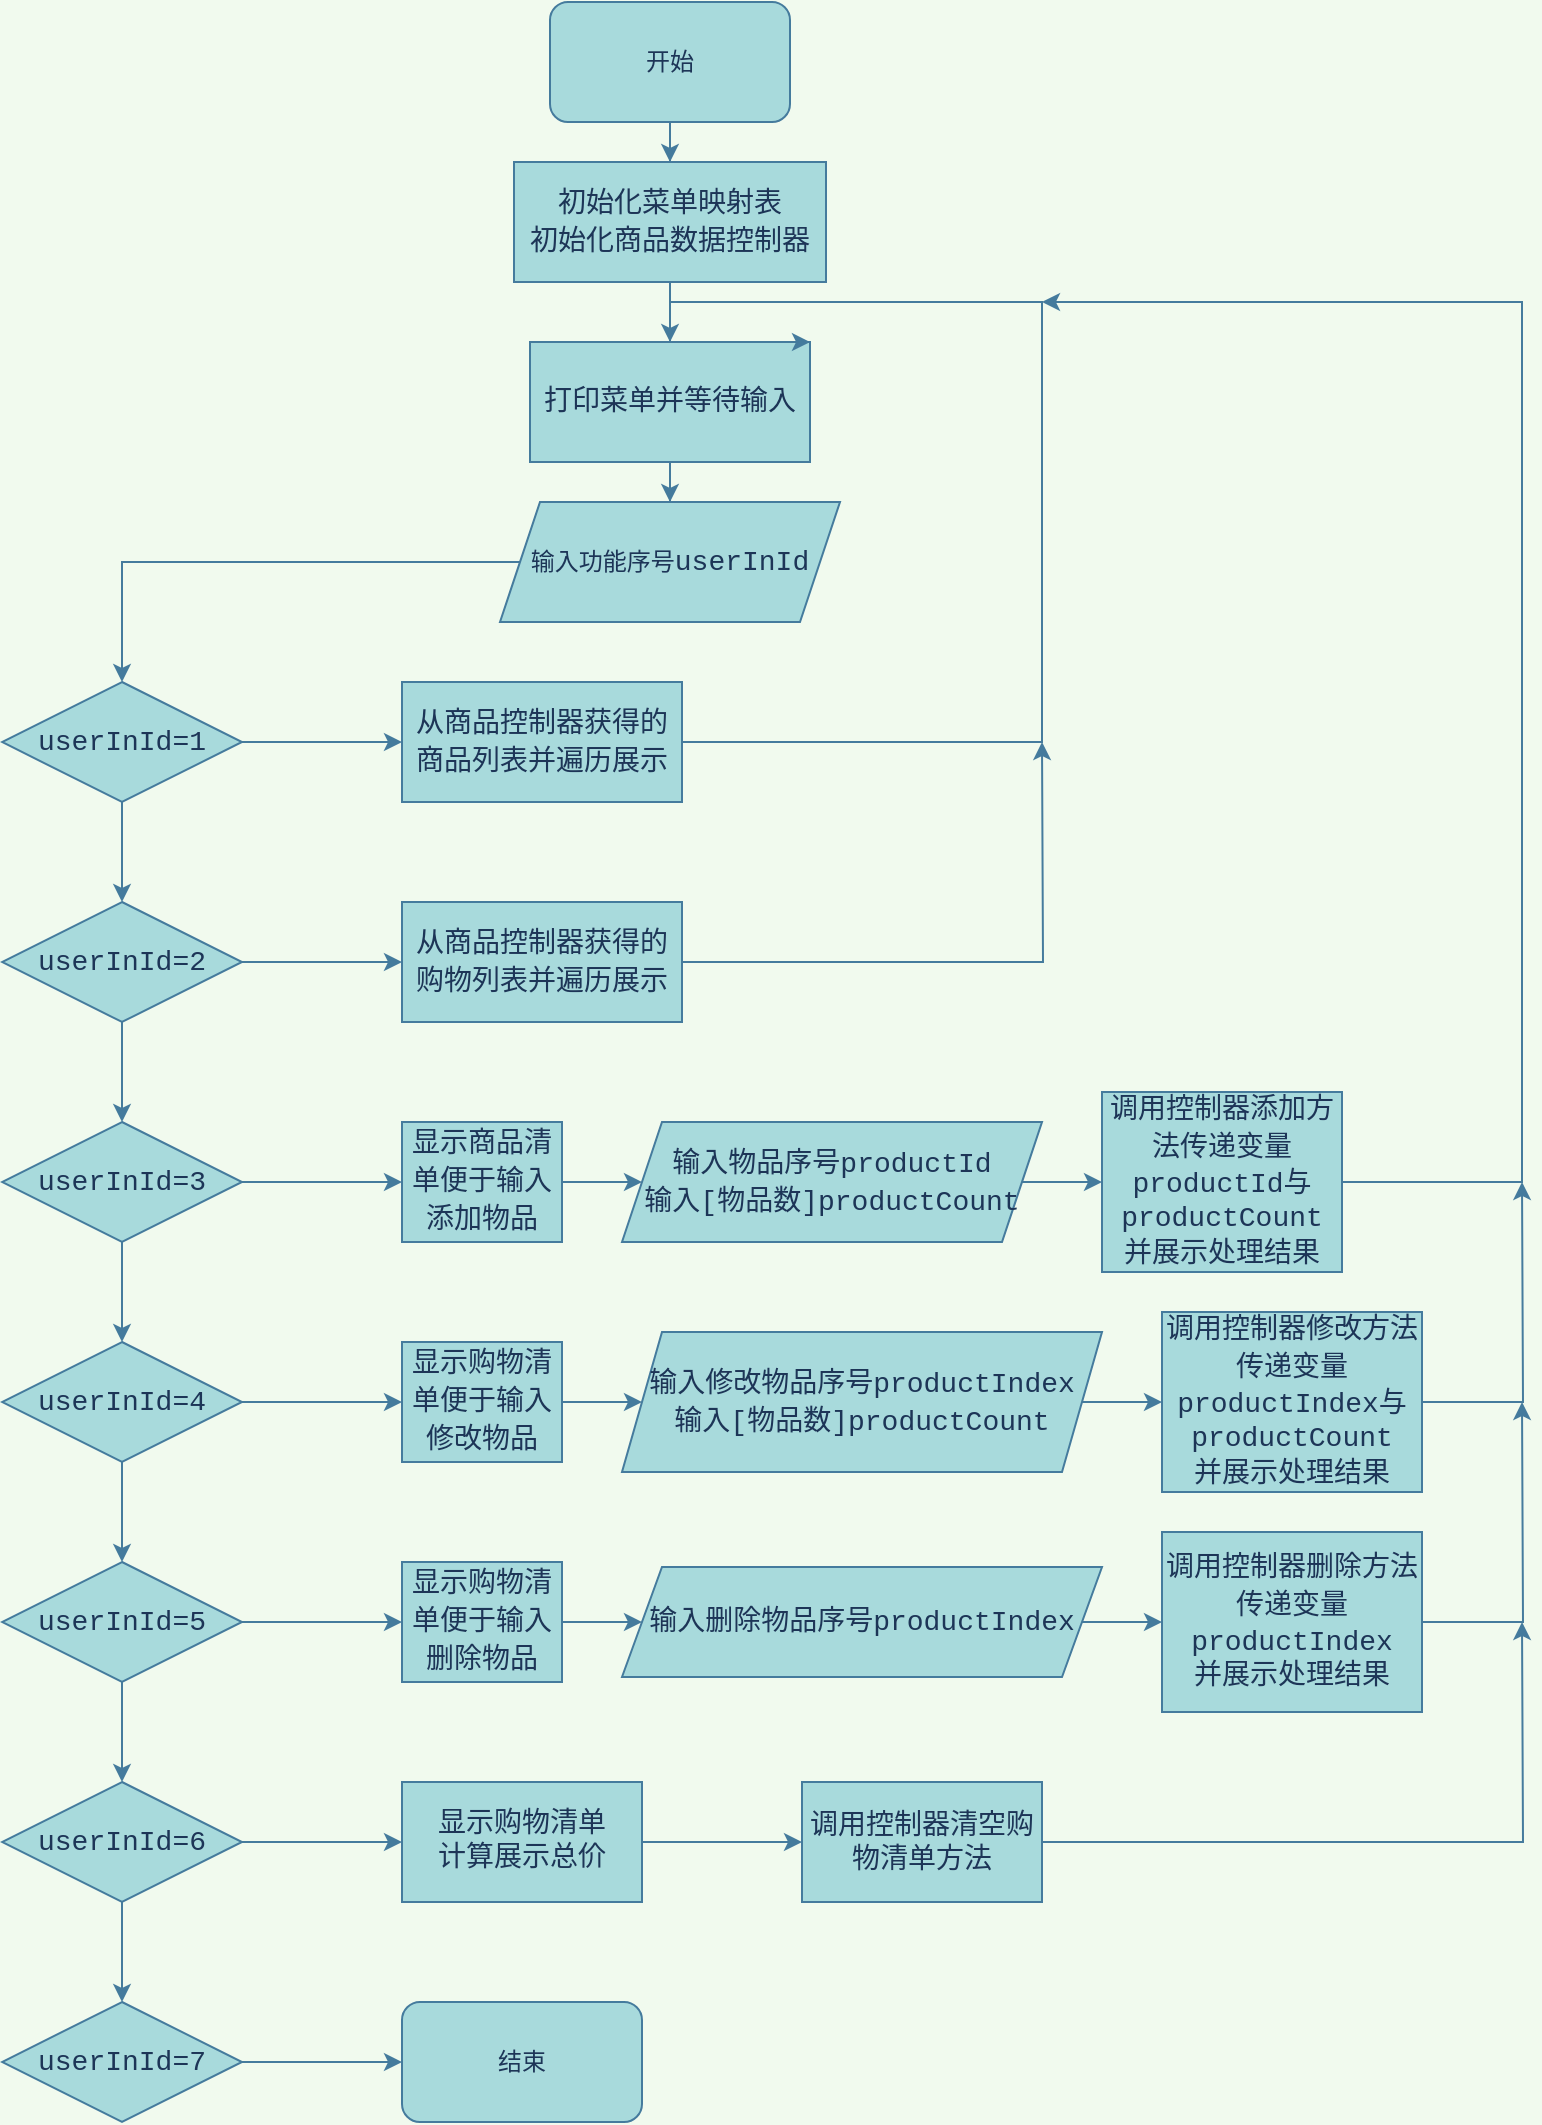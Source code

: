 <mxfile version="13.10.0" type="embed">
    <diagram id="J05Tyz99AbtpkcXAZ37s" name="第 1 页">
        <mxGraphModel dx="1697" dy="1233" grid="1" gridSize="10" guides="1" tooltips="1" connect="1" arrows="1" fold="1" page="1" pageScale="1" pageWidth="1169" pageHeight="1654" background="#F1FAEE" math="0" shadow="0">
            <root>
                <mxCell id="0"/>
                <mxCell id="1" parent="0"/>
                <mxCell id="4" value="" style="edgeStyle=orthogonalEdgeStyle;rounded=0;orthogonalLoop=1;jettySize=auto;html=1;strokeColor=#457B9D;fontColor=#1D3557;labelBackgroundColor=#F1FAEE;" parent="1" source="20" target="3" edge="1">
                    <mxGeometry relative="1" as="geometry"/>
                </mxCell>
                <mxCell id="2" value="开始" style="rounded=1;whiteSpace=wrap;html=1;fillColor=#A8DADC;strokeColor=#457B9D;fontColor=#1D3557;" parent="1" vertex="1">
                    <mxGeometry x="354" y="10" width="120" height="60" as="geometry"/>
                </mxCell>
                <mxCell id="7" value="" style="edgeStyle=orthogonalEdgeStyle;rounded=0;orthogonalLoop=1;jettySize=auto;html=1;strokeColor=#457B9D;fontColor=#1D3557;labelBackgroundColor=#F1FAEE;" parent="1" source="3" target="6" edge="1">
                    <mxGeometry relative="1" as="geometry"/>
                </mxCell>
                <mxCell id="3" value="输入功能序号&lt;span style=&quot;font-family: consolas, &amp;quot;courier new&amp;quot;, monospace; font-size: 14px;&quot;&gt;userInId&lt;/span&gt;" style="shape=parallelogram;perimeter=parallelogramPerimeter;whiteSpace=wrap;html=1;fixedSize=1;fontFamily=Helvetica;fontSize=12;align=center;strokeColor=#457B9D;fillColor=#A8DADC;labelBackgroundColor=none;fontColor=#1D3557;" parent="1" vertex="1">
                    <mxGeometry x="329" y="260" width="170" height="60" as="geometry"/>
                </mxCell>
                <mxCell id="16" value="" style="edgeStyle=orthogonalEdgeStyle;rounded=0;orthogonalLoop=1;jettySize=auto;html=1;strokeColor=#457B9D;fontColor=#1D3557;labelBackgroundColor=#F1FAEE;" edge="1" parent="1" source="6" target="15">
                    <mxGeometry relative="1" as="geometry"/>
                </mxCell>
                <mxCell id="25" value="" style="edgeStyle=orthogonalEdgeStyle;rounded=0;orthogonalLoop=1;jettySize=auto;html=1;fontColor=#1D3557;strokeColor=#457B9D;labelBackgroundColor=#F1FAEE;" edge="1" parent="1" source="6" target="24">
                    <mxGeometry relative="1" as="geometry"/>
                </mxCell>
                <mxCell id="6" value="&lt;span style=&quot;font-family: consolas, &amp;quot;courier new&amp;quot;, monospace; font-size: 14px;&quot;&gt;userInId=1&lt;/span&gt;" style="rhombus;whiteSpace=wrap;html=1;fontFamily=Helvetica;fontSize=12;align=center;strokeColor=#457B9D;fillColor=#A8DADC;labelBackgroundColor=none;fontColor=#1D3557;" parent="1" vertex="1">
                    <mxGeometry x="80" y="350" width="120" height="60" as="geometry"/>
                </mxCell>
                <mxCell id="27" value="" style="edgeStyle=orthogonalEdgeStyle;rounded=0;orthogonalLoop=1;jettySize=auto;html=1;fontColor=#1D3557;entryX=0;entryY=0.5;entryDx=0;entryDy=0;strokeColor=#457B9D;labelBackgroundColor=#F1FAEE;" edge="1" parent="1" source="15" target="29">
                    <mxGeometry relative="1" as="geometry">
                        <mxPoint x="281" y="491" as="targetPoint"/>
                    </mxGeometry>
                </mxCell>
                <mxCell id="33" value="" style="edgeStyle=orthogonalEdgeStyle;rounded=0;orthogonalLoop=1;jettySize=auto;html=1;fontColor=#1D3557;strokeColor=#457B9D;labelBackgroundColor=#F1FAEE;" edge="1" parent="1" source="15" target="32">
                    <mxGeometry relative="1" as="geometry"/>
                </mxCell>
                <mxCell id="15" value="&lt;span style=&quot;font-family: consolas, &amp;quot;courier new&amp;quot;, monospace; font-size: 14px;&quot;&gt;userInId=2&lt;/span&gt;" style="rhombus;whiteSpace=wrap;html=1;fontFamily=Helvetica;fontSize=12;align=center;strokeColor=#457B9D;fillColor=#A8DADC;labelBackgroundColor=none;fontColor=#1D3557;" vertex="1" parent="1">
                    <mxGeometry x="80" y="460" width="120" height="60" as="geometry"/>
                </mxCell>
                <mxCell id="17" value="&lt;div style=&quot;font-family: consolas, &amp;quot;courier new&amp;quot;, monospace; font-size: 14px; line-height: 19px;&quot;&gt;&lt;span&gt;初始化菜单映射表&lt;/span&gt;&lt;/div&gt;&lt;div style=&quot;font-family: consolas, &amp;quot;courier new&amp;quot;, monospace; font-size: 14px; line-height: 19px;&quot;&gt;&lt;div style=&quot;font-family: consolas, &amp;quot;courier new&amp;quot;, monospace; line-height: 19px;&quot;&gt;&lt;span style=&quot;&quot;&gt;初始化商品数据控制器&lt;/span&gt;&lt;/div&gt;&lt;/div&gt;" style="rounded=0;whiteSpace=wrap;html=1;align=center;fontColor=#1D3557;labelBackgroundColor=none;fillColor=#A8DADC;strokeColor=#457B9D;" vertex="1" parent="1">
                    <mxGeometry x="336" y="90" width="156" height="60" as="geometry"/>
                </mxCell>
                <mxCell id="18" value="" style="edgeStyle=orthogonalEdgeStyle;rounded=0;orthogonalLoop=1;jettySize=auto;html=1;strokeColor=#457B9D;fontColor=#1D3557;labelBackgroundColor=#F1FAEE;" edge="1" parent="1" source="2" target="17">
                    <mxGeometry relative="1" as="geometry">
                        <mxPoint x="414" y="70" as="sourcePoint"/>
                        <mxPoint x="414" y="160" as="targetPoint"/>
                    </mxGeometry>
                </mxCell>
                <mxCell id="20" value="&lt;div style=&quot;font-family: consolas, &amp;quot;courier new&amp;quot;, monospace; font-size: 14px; line-height: 19px;&quot;&gt;&lt;span style=&quot;&quot;&gt;打印菜单并等待输入&lt;/span&gt;&lt;/div&gt;" style="rounded=0;whiteSpace=wrap;html=1;labelBackgroundColor=none;align=center;fillColor=#A8DADC;strokeColor=#457B9D;fontColor=#1D3557;" vertex="1" parent="1">
                    <mxGeometry x="344" y="180" width="140" height="60" as="geometry"/>
                </mxCell>
                <mxCell id="21" value="" style="edgeStyle=orthogonalEdgeStyle;rounded=0;orthogonalLoop=1;jettySize=auto;html=1;strokeColor=#457B9D;fontColor=#1D3557;labelBackgroundColor=#F1FAEE;" edge="1" parent="1" source="17" target="20">
                    <mxGeometry relative="1" as="geometry">
                        <mxPoint x="414" y="160" as="sourcePoint"/>
                        <mxPoint x="414" y="240" as="targetPoint"/>
                    </mxGeometry>
                </mxCell>
                <mxCell id="30" style="edgeStyle=orthogonalEdgeStyle;rounded=0;orthogonalLoop=1;jettySize=auto;html=1;exitX=1;exitY=0.5;exitDx=0;exitDy=0;fontColor=#1D3557;entryX=1;entryY=0;entryDx=0;entryDy=0;strokeColor=#457B9D;labelBackgroundColor=#F1FAEE;" edge="1" parent="1" source="24" target="20">
                    <mxGeometry relative="1" as="geometry">
                        <mxPoint x="640" y="210" as="targetPoint"/>
                        <Array as="points">
                            <mxPoint x="600" y="380"/>
                            <mxPoint x="600" y="160"/>
                            <mxPoint x="414" y="160"/>
                            <mxPoint x="414" y="180"/>
                        </Array>
                    </mxGeometry>
                </mxCell>
                <mxCell id="24" value="&lt;div style=&quot;font-family: &amp;#34;consolas&amp;#34; , &amp;#34;courier new&amp;#34; , monospace ; font-size: 14px ; line-height: 19px&quot;&gt;&lt;div style=&quot;line-height: 19px&quot;&gt;&lt;span&gt;从商品控制器获得的商品列表并&lt;/span&gt;&lt;span&gt;遍历展示&lt;/span&gt;&lt;/div&gt;&lt;/div&gt;" style="whiteSpace=wrap;html=1;labelBackgroundColor=none;fillColor=#A8DADC;strokeColor=#457B9D;fontColor=#1D3557;" vertex="1" parent="1">
                    <mxGeometry x="280" y="350" width="140" height="60" as="geometry"/>
                </mxCell>
                <mxCell id="31" style="edgeStyle=orthogonalEdgeStyle;rounded=0;orthogonalLoop=1;jettySize=auto;html=1;exitX=1;exitY=0.5;exitDx=0;exitDy=0;fontColor=#1D3557;strokeColor=#457B9D;labelBackgroundColor=#F1FAEE;" edge="1" parent="1" source="29">
                    <mxGeometry relative="1" as="geometry">
                        <mxPoint x="600" y="380" as="targetPoint"/>
                    </mxGeometry>
                </mxCell>
                <mxCell id="29" value="&lt;div style=&quot;font-family: &amp;#34;consolas&amp;#34; , &amp;#34;courier new&amp;#34; , monospace ; font-size: 14px ; line-height: 19px&quot;&gt;&lt;div style=&quot;line-height: 19px&quot;&gt;&lt;span&gt;从商品控制器获得的购物列表并&lt;/span&gt;&lt;span&gt;遍历展示&lt;/span&gt;&lt;/div&gt;&lt;/div&gt;" style="whiteSpace=wrap;html=1;labelBackgroundColor=none;fillColor=#A8DADC;strokeColor=#457B9D;fontColor=#1D3557;" vertex="1" parent="1">
                    <mxGeometry x="280" y="460" width="140" height="60" as="geometry"/>
                </mxCell>
                <mxCell id="35" value="" style="edgeStyle=orthogonalEdgeStyle;rounded=0;orthogonalLoop=1;jettySize=auto;html=1;fontColor=#1D3557;strokeColor=#457B9D;labelBackgroundColor=#F1FAEE;" edge="1" parent="1" source="32" target="34">
                    <mxGeometry relative="1" as="geometry"/>
                </mxCell>
                <mxCell id="42" value="" style="edgeStyle=orthogonalEdgeStyle;rounded=0;orthogonalLoop=1;jettySize=auto;html=1;fontColor=#1D3557;strokeColor=#457B9D;labelBackgroundColor=#F1FAEE;" edge="1" parent="1" source="32" target="41">
                    <mxGeometry relative="1" as="geometry"/>
                </mxCell>
                <mxCell id="32" value="&lt;span style=&quot;font-family: &amp;#34;consolas&amp;#34; , &amp;#34;courier new&amp;#34; , monospace ; font-size: 14px&quot;&gt;userInId=3&lt;/span&gt;" style="rhombus;whiteSpace=wrap;html=1;fontFamily=Helvetica;fontSize=12;align=center;strokeColor=#457B9D;fillColor=#A8DADC;labelBackgroundColor=none;fontColor=#1D3557;" vertex="1" parent="1">
                    <mxGeometry x="80" y="570" width="120" height="60" as="geometry"/>
                </mxCell>
                <mxCell id="37" value="" style="edgeStyle=orthogonalEdgeStyle;rounded=0;orthogonalLoop=1;jettySize=auto;html=1;fontColor=#1D3557;strokeColor=#457B9D;labelBackgroundColor=#F1FAEE;" edge="1" parent="1" source="34" target="36">
                    <mxGeometry relative="1" as="geometry"/>
                </mxCell>
                <mxCell id="34" value="&lt;div style=&quot;font-family: &amp;#34;consolas&amp;#34; , &amp;#34;courier new&amp;#34; , monospace ; font-size: 14px ; line-height: 19px&quot;&gt;&lt;span&gt;显示商品清单便于输入添加物品&lt;/span&gt;&lt;/div&gt;" style="whiteSpace=wrap;html=1;labelBackgroundColor=none;fillColor=#A8DADC;strokeColor=#457B9D;fontColor=#1D3557;" vertex="1" parent="1">
                    <mxGeometry x="280" y="570" width="80" height="60" as="geometry"/>
                </mxCell>
                <mxCell id="39" value="" style="edgeStyle=orthogonalEdgeStyle;rounded=0;orthogonalLoop=1;jettySize=auto;html=1;fontColor=#1D3557;strokeColor=#457B9D;labelBackgroundColor=#F1FAEE;" edge="1" parent="1" source="36" target="38">
                    <mxGeometry relative="1" as="geometry"/>
                </mxCell>
                <mxCell id="36" value="&lt;div style=&quot;font-family: &amp;quot;consolas&amp;quot; , &amp;quot;courier new&amp;quot; , monospace ; font-size: 14px ; line-height: 19px&quot;&gt;&lt;span style=&quot;font-family: &amp;quot;consolas&amp;quot; , &amp;quot;courier new&amp;quot; , monospace&quot;&gt;输入物品序号&lt;/span&gt;productId&lt;/div&gt;&lt;div style=&quot;font-family: &amp;quot;consolas&amp;quot; , &amp;quot;courier new&amp;quot; , monospace ; font-size: 14px ; line-height: 19px&quot;&gt;&lt;div style=&quot;font-family: consolas, &amp;quot;courier new&amp;quot;, monospace; line-height: 19px;&quot;&gt;&lt;span style=&quot;&quot;&gt;输入[物品数]&lt;/span&gt;&lt;span&gt;productCount&lt;/span&gt;&lt;/div&gt;&lt;/div&gt;" style="shape=parallelogram;perimeter=parallelogramPerimeter;whiteSpace=wrap;html=1;fixedSize=1;fontFamily=Helvetica;fontSize=12;align=center;strokeColor=#457B9D;fillColor=#A8DADC;labelBackgroundColor=none;fontColor=#1D3557;" vertex="1" parent="1">
                    <mxGeometry x="390" y="570" width="210" height="60" as="geometry"/>
                </mxCell>
                <mxCell id="40" style="edgeStyle=orthogonalEdgeStyle;rounded=0;orthogonalLoop=1;jettySize=auto;html=1;exitX=1;exitY=0.5;exitDx=0;exitDy=0;fontColor=#1D3557;strokeColor=#457B9D;labelBackgroundColor=#F1FAEE;" edge="1" parent="1" source="38">
                    <mxGeometry relative="1" as="geometry">
                        <mxPoint x="600" y="160" as="targetPoint"/>
                        <Array as="points">
                            <mxPoint x="840" y="600"/>
                            <mxPoint x="840" y="160"/>
                        </Array>
                    </mxGeometry>
                </mxCell>
                <mxCell id="38" value="&lt;div style=&quot;font-family: &amp;quot;consolas&amp;quot; , &amp;quot;courier new&amp;quot; , monospace ; font-size: 14px ; line-height: 19px&quot;&gt;&lt;span&gt;调用控制器添加方法传递变量&lt;/span&gt;&lt;/div&gt;&lt;span style=&quot;font-family: &amp;quot;consolas&amp;quot; , &amp;quot;courier new&amp;quot; , monospace ; font-size: 14px&quot;&gt;productId与&lt;/span&gt;&lt;span style=&quot;font-family: &amp;quot;consolas&amp;quot; , &amp;quot;courier new&amp;quot; , monospace ; font-size: 14px&quot;&gt;productCount&lt;/span&gt;&lt;div style=&quot;font-family: &amp;quot;consolas&amp;quot; , &amp;quot;courier new&amp;quot; , monospace ; font-size: 14px ; line-height: 19px&quot;&gt;&lt;span&gt;并展示&lt;/span&gt;&lt;span&gt;处理结果&lt;/span&gt;&lt;/div&gt;" style="whiteSpace=wrap;html=1;labelBackgroundColor=none;fillColor=#A8DADC;strokeColor=#457B9D;fontColor=#1D3557;" vertex="1" parent="1">
                    <mxGeometry x="630" y="555" width="120" height="90" as="geometry"/>
                </mxCell>
                <mxCell id="44" value="" style="edgeStyle=orthogonalEdgeStyle;rounded=0;orthogonalLoop=1;jettySize=auto;html=1;fontColor=#1D3557;strokeColor=#457B9D;labelBackgroundColor=#F1FAEE;" edge="1" parent="1" source="41" target="43">
                    <mxGeometry relative="1" as="geometry"/>
                </mxCell>
                <mxCell id="54" value="" style="edgeStyle=orthogonalEdgeStyle;rounded=0;orthogonalLoop=1;jettySize=auto;html=1;fontColor=#1D3557;strokeColor=#457B9D;labelBackgroundColor=#F1FAEE;" edge="1" parent="1" source="41" target="53">
                    <mxGeometry relative="1" as="geometry"/>
                </mxCell>
                <mxCell id="41" value="&lt;span style=&quot;font-family: &amp;#34;consolas&amp;#34; , &amp;#34;courier new&amp;#34; , monospace ; font-size: 14px&quot;&gt;userInId=4&lt;/span&gt;" style="rhombus;whiteSpace=wrap;html=1;fontFamily=Helvetica;fontSize=12;align=center;strokeColor=#457B9D;fillColor=#A8DADC;labelBackgroundColor=none;fontColor=#1D3557;" vertex="1" parent="1">
                    <mxGeometry x="80" y="680" width="120" height="60" as="geometry"/>
                </mxCell>
                <mxCell id="46" value="" style="edgeStyle=orthogonalEdgeStyle;rounded=0;orthogonalLoop=1;jettySize=auto;html=1;fontColor=#1D3557;strokeColor=#457B9D;labelBackgroundColor=#F1FAEE;" edge="1" parent="1" source="43" target="45">
                    <mxGeometry relative="1" as="geometry"/>
                </mxCell>
                <mxCell id="43" value="&lt;div style=&quot;font-family: &amp;quot;consolas&amp;quot; , &amp;quot;courier new&amp;quot; , monospace ; font-size: 14px ; line-height: 19px&quot;&gt;&lt;span&gt;显示&lt;/span&gt;&lt;span style=&quot;font-family: &amp;quot;consolas&amp;quot; , &amp;quot;courier new&amp;quot; , monospace&quot;&gt;购物&lt;/span&gt;&lt;span&gt;清单便于输入&lt;/span&gt;&lt;span style=&quot;font-family: consolas, &amp;quot;courier new&amp;quot;, monospace;&quot;&gt;修改&lt;/span&gt;&lt;span&gt;物品&lt;/span&gt;&lt;/div&gt;" style="html=1;labelBackgroundColor=none;whiteSpace=wrap;fillColor=#A8DADC;strokeColor=#457B9D;fontColor=#1D3557;" vertex="1" parent="1">
                    <mxGeometry x="280" y="680" width="80" height="60" as="geometry"/>
                </mxCell>
                <mxCell id="51" value="" style="edgeStyle=orthogonalEdgeStyle;rounded=0;orthogonalLoop=1;jettySize=auto;html=1;fontColor=#1D3557;strokeColor=#457B9D;labelBackgroundColor=#F1FAEE;" edge="1" parent="1" source="45" target="49">
                    <mxGeometry relative="1" as="geometry"/>
                </mxCell>
                <mxCell id="45" value="&lt;div style=&quot;font-family: &amp;quot;consolas&amp;quot; , &amp;quot;courier new&amp;quot; , monospace ; font-size: 14px ; line-height: 19px&quot;&gt;&lt;span style=&quot;font-family: &amp;quot;consolas&amp;quot; , &amp;quot;courier new&amp;quot; , monospace&quot;&gt;输入修改物品序号&lt;/span&gt;&lt;span style=&quot;font-family: consolas, &amp;quot;courier new&amp;quot;, monospace;&quot;&gt;productIndex&lt;/span&gt;&lt;/div&gt;&lt;div style=&quot;font-family: &amp;quot;consolas&amp;quot; , &amp;quot;courier new&amp;quot; , monospace ; font-size: 14px ; line-height: 19px&quot;&gt;&lt;div style=&quot;font-family: &amp;quot;consolas&amp;quot; , &amp;quot;courier new&amp;quot; , monospace ; line-height: 19px&quot;&gt;&lt;span&gt;输入[物品数]&lt;/span&gt;&lt;span&gt;productCount&lt;/span&gt;&lt;/div&gt;&lt;/div&gt;" style="shape=parallelogram;perimeter=parallelogramPerimeter;whiteSpace=wrap;html=1;fixedSize=1;fontFamily=Helvetica;fontSize=12;align=center;strokeColor=#457B9D;fillColor=#A8DADC;labelBackgroundColor=none;fontColor=#1D3557;" vertex="1" parent="1">
                    <mxGeometry x="390" y="675" width="240" height="70" as="geometry"/>
                </mxCell>
                <mxCell id="52" style="edgeStyle=orthogonalEdgeStyle;rounded=0;orthogonalLoop=1;jettySize=auto;html=1;exitX=1;exitY=0.5;exitDx=0;exitDy=0;fontColor=#1D3557;strokeColor=#457B9D;labelBackgroundColor=#F1FAEE;" edge="1" parent="1" source="49">
                    <mxGeometry relative="1" as="geometry">
                        <mxPoint x="840" y="600" as="targetPoint"/>
                    </mxGeometry>
                </mxCell>
                <mxCell id="49" value="&lt;div style=&quot;font-family: &amp;quot;consolas&amp;quot; , &amp;quot;courier new&amp;quot; , monospace ; font-size: 14px ; line-height: 19px&quot;&gt;&lt;span&gt;调用控制器修改方法传递变量&lt;/span&gt;&lt;/div&gt;&lt;span style=&quot;font-family: consolas, &amp;quot;courier new&amp;quot;, monospace; font-size: 14px;&quot;&gt;productIndex&lt;/span&gt;&lt;span style=&quot;font-family: &amp;quot;consolas&amp;quot; , &amp;quot;courier new&amp;quot; , monospace ; font-size: 14px&quot;&gt;与&lt;br&gt;&lt;/span&gt;&lt;span style=&quot;font-family: &amp;quot;consolas&amp;quot; , &amp;quot;courier new&amp;quot; , monospace ; font-size: 14px&quot;&gt;productCount&lt;/span&gt;&lt;div style=&quot;font-family: &amp;quot;consolas&amp;quot; , &amp;quot;courier new&amp;quot; , monospace ; font-size: 14px ; line-height: 19px&quot;&gt;&lt;span&gt;并展示&lt;/span&gt;&lt;span&gt;处理结果&lt;/span&gt;&lt;/div&gt;" style="whiteSpace=wrap;html=1;labelBackgroundColor=none;fillColor=#A8DADC;strokeColor=#457B9D;fontColor=#1D3557;" vertex="1" parent="1">
                    <mxGeometry x="660" y="665" width="130" height="90" as="geometry"/>
                </mxCell>
                <mxCell id="56" value="" style="edgeStyle=orthogonalEdgeStyle;rounded=0;orthogonalLoop=1;jettySize=auto;html=1;fontColor=#1D3557;strokeColor=#457B9D;labelBackgroundColor=#F1FAEE;" edge="1" parent="1" source="53" target="55">
                    <mxGeometry relative="1" as="geometry"/>
                </mxCell>
                <mxCell id="63" value="" style="edgeStyle=orthogonalEdgeStyle;rounded=0;orthogonalLoop=1;jettySize=auto;html=1;fontColor=#1D3557;strokeColor=#457B9D;labelBackgroundColor=#F1FAEE;" edge="1" parent="1" source="53" target="62">
                    <mxGeometry relative="1" as="geometry"/>
                </mxCell>
                <mxCell id="53" value="&lt;span style=&quot;font-family: &amp;#34;consolas&amp;#34; , &amp;#34;courier new&amp;#34; , monospace ; font-size: 14px&quot;&gt;userInId=5&lt;/span&gt;" style="rhombus;whiteSpace=wrap;html=1;fontFamily=Helvetica;fontSize=12;align=center;strokeColor=#457B9D;fillColor=#A8DADC;labelBackgroundColor=none;fontColor=#1D3557;" vertex="1" parent="1">
                    <mxGeometry x="80" y="790" width="120" height="60" as="geometry"/>
                </mxCell>
                <mxCell id="58" value="" style="edgeStyle=orthogonalEdgeStyle;rounded=0;orthogonalLoop=1;jettySize=auto;html=1;fontColor=#1D3557;strokeColor=#457B9D;labelBackgroundColor=#F1FAEE;" edge="1" parent="1" source="55" target="57">
                    <mxGeometry relative="1" as="geometry"/>
                </mxCell>
                <mxCell id="55" value="&lt;div style=&quot;font-family: &amp;#34;consolas&amp;#34; , &amp;#34;courier new&amp;#34; , monospace ; font-size: 14px ; line-height: 19px&quot;&gt;&lt;span&gt;显示&lt;/span&gt;&lt;span style=&quot;font-family: &amp;#34;consolas&amp;#34; , &amp;#34;courier new&amp;#34; , monospace&quot;&gt;购物&lt;/span&gt;&lt;span&gt;清单便于输入删除&lt;/span&gt;&lt;span&gt;物品&lt;/span&gt;&lt;/div&gt;" style="html=1;labelBackgroundColor=none;whiteSpace=wrap;fillColor=#A8DADC;strokeColor=#457B9D;fontColor=#1D3557;" vertex="1" parent="1">
                    <mxGeometry x="280" y="790" width="80" height="60" as="geometry"/>
                </mxCell>
                <mxCell id="60" value="" style="edgeStyle=orthogonalEdgeStyle;rounded=0;orthogonalLoop=1;jettySize=auto;html=1;fontColor=#1D3557;strokeColor=#457B9D;labelBackgroundColor=#F1FAEE;" edge="1" parent="1" source="57" target="59">
                    <mxGeometry relative="1" as="geometry"/>
                </mxCell>
                <mxCell id="57" value="&lt;div style=&quot;font-family: &amp;#34;consolas&amp;#34; , &amp;#34;courier new&amp;#34; , monospace ; font-size: 14px ; line-height: 19px&quot;&gt;&lt;span style=&quot;font-family: &amp;#34;consolas&amp;#34; , &amp;#34;courier new&amp;#34; , monospace&quot;&gt;输入删除物品序号&lt;/span&gt;&lt;span style=&quot;font-family: &amp;#34;consolas&amp;#34; , &amp;#34;courier new&amp;#34; , monospace&quot;&gt;productIndex&lt;/span&gt;&lt;/div&gt;" style="shape=parallelogram;perimeter=parallelogramPerimeter;whiteSpace=wrap;html=1;fixedSize=1;fontFamily=Helvetica;fontSize=12;align=center;strokeColor=#457B9D;fillColor=#A8DADC;labelBackgroundColor=none;fontColor=#1D3557;" vertex="1" parent="1">
                    <mxGeometry x="390" y="792.5" width="240" height="55" as="geometry"/>
                </mxCell>
                <mxCell id="61" style="edgeStyle=orthogonalEdgeStyle;rounded=0;orthogonalLoop=1;jettySize=auto;html=1;exitX=1;exitY=0.5;exitDx=0;exitDy=0;fontColor=#1D3557;strokeColor=#457B9D;labelBackgroundColor=#F1FAEE;" edge="1" parent="1" source="59">
                    <mxGeometry relative="1" as="geometry">
                        <mxPoint x="840" y="710" as="targetPoint"/>
                    </mxGeometry>
                </mxCell>
                <mxCell id="59" value="&lt;div style=&quot;font-family: &amp;#34;consolas&amp;#34; , &amp;#34;courier new&amp;#34; , monospace ; font-size: 14px ; line-height: 19px&quot;&gt;&lt;span&gt;调用控制器删除方法传递变量&lt;/span&gt;&lt;/div&gt;&lt;span style=&quot;font-family: &amp;#34;consolas&amp;#34; , &amp;#34;courier new&amp;#34; , monospace ; font-size: 14px&quot;&gt;productIndex&lt;/span&gt;&lt;br&gt;&lt;div style=&quot;font-family: &amp;#34;consolas&amp;#34; , &amp;#34;courier new&amp;#34; , monospace ; font-size: 14px ; line-height: 19px&quot;&gt;&lt;span&gt;并展示&lt;/span&gt;&lt;span&gt;处理结果&lt;/span&gt;&lt;/div&gt;" style="whiteSpace=wrap;html=1;labelBackgroundColor=none;fillColor=#A8DADC;strokeColor=#457B9D;fontColor=#1D3557;" vertex="1" parent="1">
                    <mxGeometry x="660" y="775" width="130" height="90" as="geometry"/>
                </mxCell>
                <mxCell id="65" value="" style="edgeStyle=orthogonalEdgeStyle;rounded=0;orthogonalLoop=1;jettySize=auto;html=1;fontColor=#1D3557;strokeColor=#457B9D;labelBackgroundColor=#F1FAEE;" edge="1" parent="1" source="62" target="64">
                    <mxGeometry relative="1" as="geometry"/>
                </mxCell>
                <mxCell id="70" value="" style="edgeStyle=orthogonalEdgeStyle;rounded=0;orthogonalLoop=1;jettySize=auto;html=1;fontColor=#1D3557;strokeColor=#457B9D;labelBackgroundColor=#F1FAEE;" edge="1" parent="1" source="62" target="69">
                    <mxGeometry relative="1" as="geometry"/>
                </mxCell>
                <mxCell id="62" value="&lt;span style=&quot;font-family: &amp;#34;consolas&amp;#34; , &amp;#34;courier new&amp;#34; , monospace ; font-size: 14px&quot;&gt;userInId=6&lt;/span&gt;" style="rhombus;whiteSpace=wrap;html=1;fontFamily=Helvetica;fontSize=12;align=center;strokeColor=#457B9D;fillColor=#A8DADC;labelBackgroundColor=none;fontColor=#1D3557;" vertex="1" parent="1">
                    <mxGeometry x="80" y="900" width="120" height="60" as="geometry"/>
                </mxCell>
                <mxCell id="67" value="" style="edgeStyle=orthogonalEdgeStyle;rounded=0;orthogonalLoop=1;jettySize=auto;html=1;fontColor=#1D3557;strokeColor=#457B9D;labelBackgroundColor=#F1FAEE;" edge="1" parent="1" source="64" target="66">
                    <mxGeometry relative="1" as="geometry"/>
                </mxCell>
                <mxCell id="64" value="&lt;span style=&quot;font-family: &amp;quot;consolas&amp;quot; , &amp;quot;courier new&amp;quot; , monospace ; font-size: 14px&quot;&gt;显示&lt;/span&gt;&lt;span style=&quot;font-family: &amp;quot;consolas&amp;quot; , &amp;quot;courier new&amp;quot; , monospace ; font-size: 14px&quot;&gt;购物&lt;/span&gt;&lt;span style=&quot;font-family: &amp;quot;consolas&amp;quot; , &amp;quot;courier new&amp;quot; , monospace ; font-size: 14px&quot;&gt;清单&lt;/span&gt;&lt;div style=&quot;font-family: consolas, &amp;quot;courier new&amp;quot;, monospace; font-size: 14px; line-height: 19px;&quot;&gt;&lt;span style=&quot;&quot;&gt;计算展示总价&lt;/span&gt;&lt;/div&gt;" style="whiteSpace=wrap;html=1;labelBackgroundColor=none;fillColor=#A8DADC;strokeColor=#457B9D;fontColor=#1D3557;" vertex="1" parent="1">
                    <mxGeometry x="280" y="900" width="120" height="60" as="geometry"/>
                </mxCell>
                <mxCell id="68" style="edgeStyle=orthogonalEdgeStyle;rounded=0;orthogonalLoop=1;jettySize=auto;html=1;exitX=1;exitY=0.5;exitDx=0;exitDy=0;fontColor=#1D3557;strokeColor=#457B9D;labelBackgroundColor=#F1FAEE;" edge="1" parent="1" source="66">
                    <mxGeometry relative="1" as="geometry">
                        <mxPoint x="840" y="820" as="targetPoint"/>
                    </mxGeometry>
                </mxCell>
                <mxCell id="66" value="&lt;span style=&quot;font-family: &amp;#34;consolas&amp;#34; , &amp;#34;courier new&amp;#34; , monospace ; font-size: 14px&quot;&gt;调用控制器清空购物清单方法&lt;/span&gt;" style="whiteSpace=wrap;html=1;fillColor=#A8DADC;strokeColor=#457B9D;fontColor=#1D3557;" vertex="1" parent="1">
                    <mxGeometry x="480" y="900" width="120" height="60" as="geometry"/>
                </mxCell>
                <mxCell id="72" value="" style="edgeStyle=orthogonalEdgeStyle;rounded=0;orthogonalLoop=1;jettySize=auto;html=1;fontColor=#1D3557;entryX=0;entryY=0.5;entryDx=0;entryDy=0;strokeColor=#457B9D;labelBackgroundColor=#F1FAEE;" edge="1" parent="1" source="69" target="73">
                    <mxGeometry relative="1" as="geometry">
                        <mxPoint x="280" y="1040" as="targetPoint"/>
                    </mxGeometry>
                </mxCell>
                <mxCell id="69" value="&lt;span style=&quot;font-family: &amp;#34;consolas&amp;#34; , &amp;#34;courier new&amp;#34; , monospace ; font-size: 14px&quot;&gt;userInId=7&lt;/span&gt;" style="rhombus;whiteSpace=wrap;html=1;fontFamily=Helvetica;fontSize=12;align=center;strokeColor=#457B9D;fillColor=#A8DADC;labelBackgroundColor=none;fontColor=#1D3557;" vertex="1" parent="1">
                    <mxGeometry x="80" y="1010" width="120" height="60" as="geometry"/>
                </mxCell>
                <mxCell id="73" value="结束" style="rounded=1;whiteSpace=wrap;html=1;labelBackgroundColor=none;fontColor=#1D3557;align=center;fillColor=#A8DADC;strokeColor=#457B9D;" vertex="1" parent="1">
                    <mxGeometry x="280" y="1010" width="120" height="60" as="geometry"/>
                </mxCell>
            </root>
        </mxGraphModel>
    </diagram>
</mxfile>
